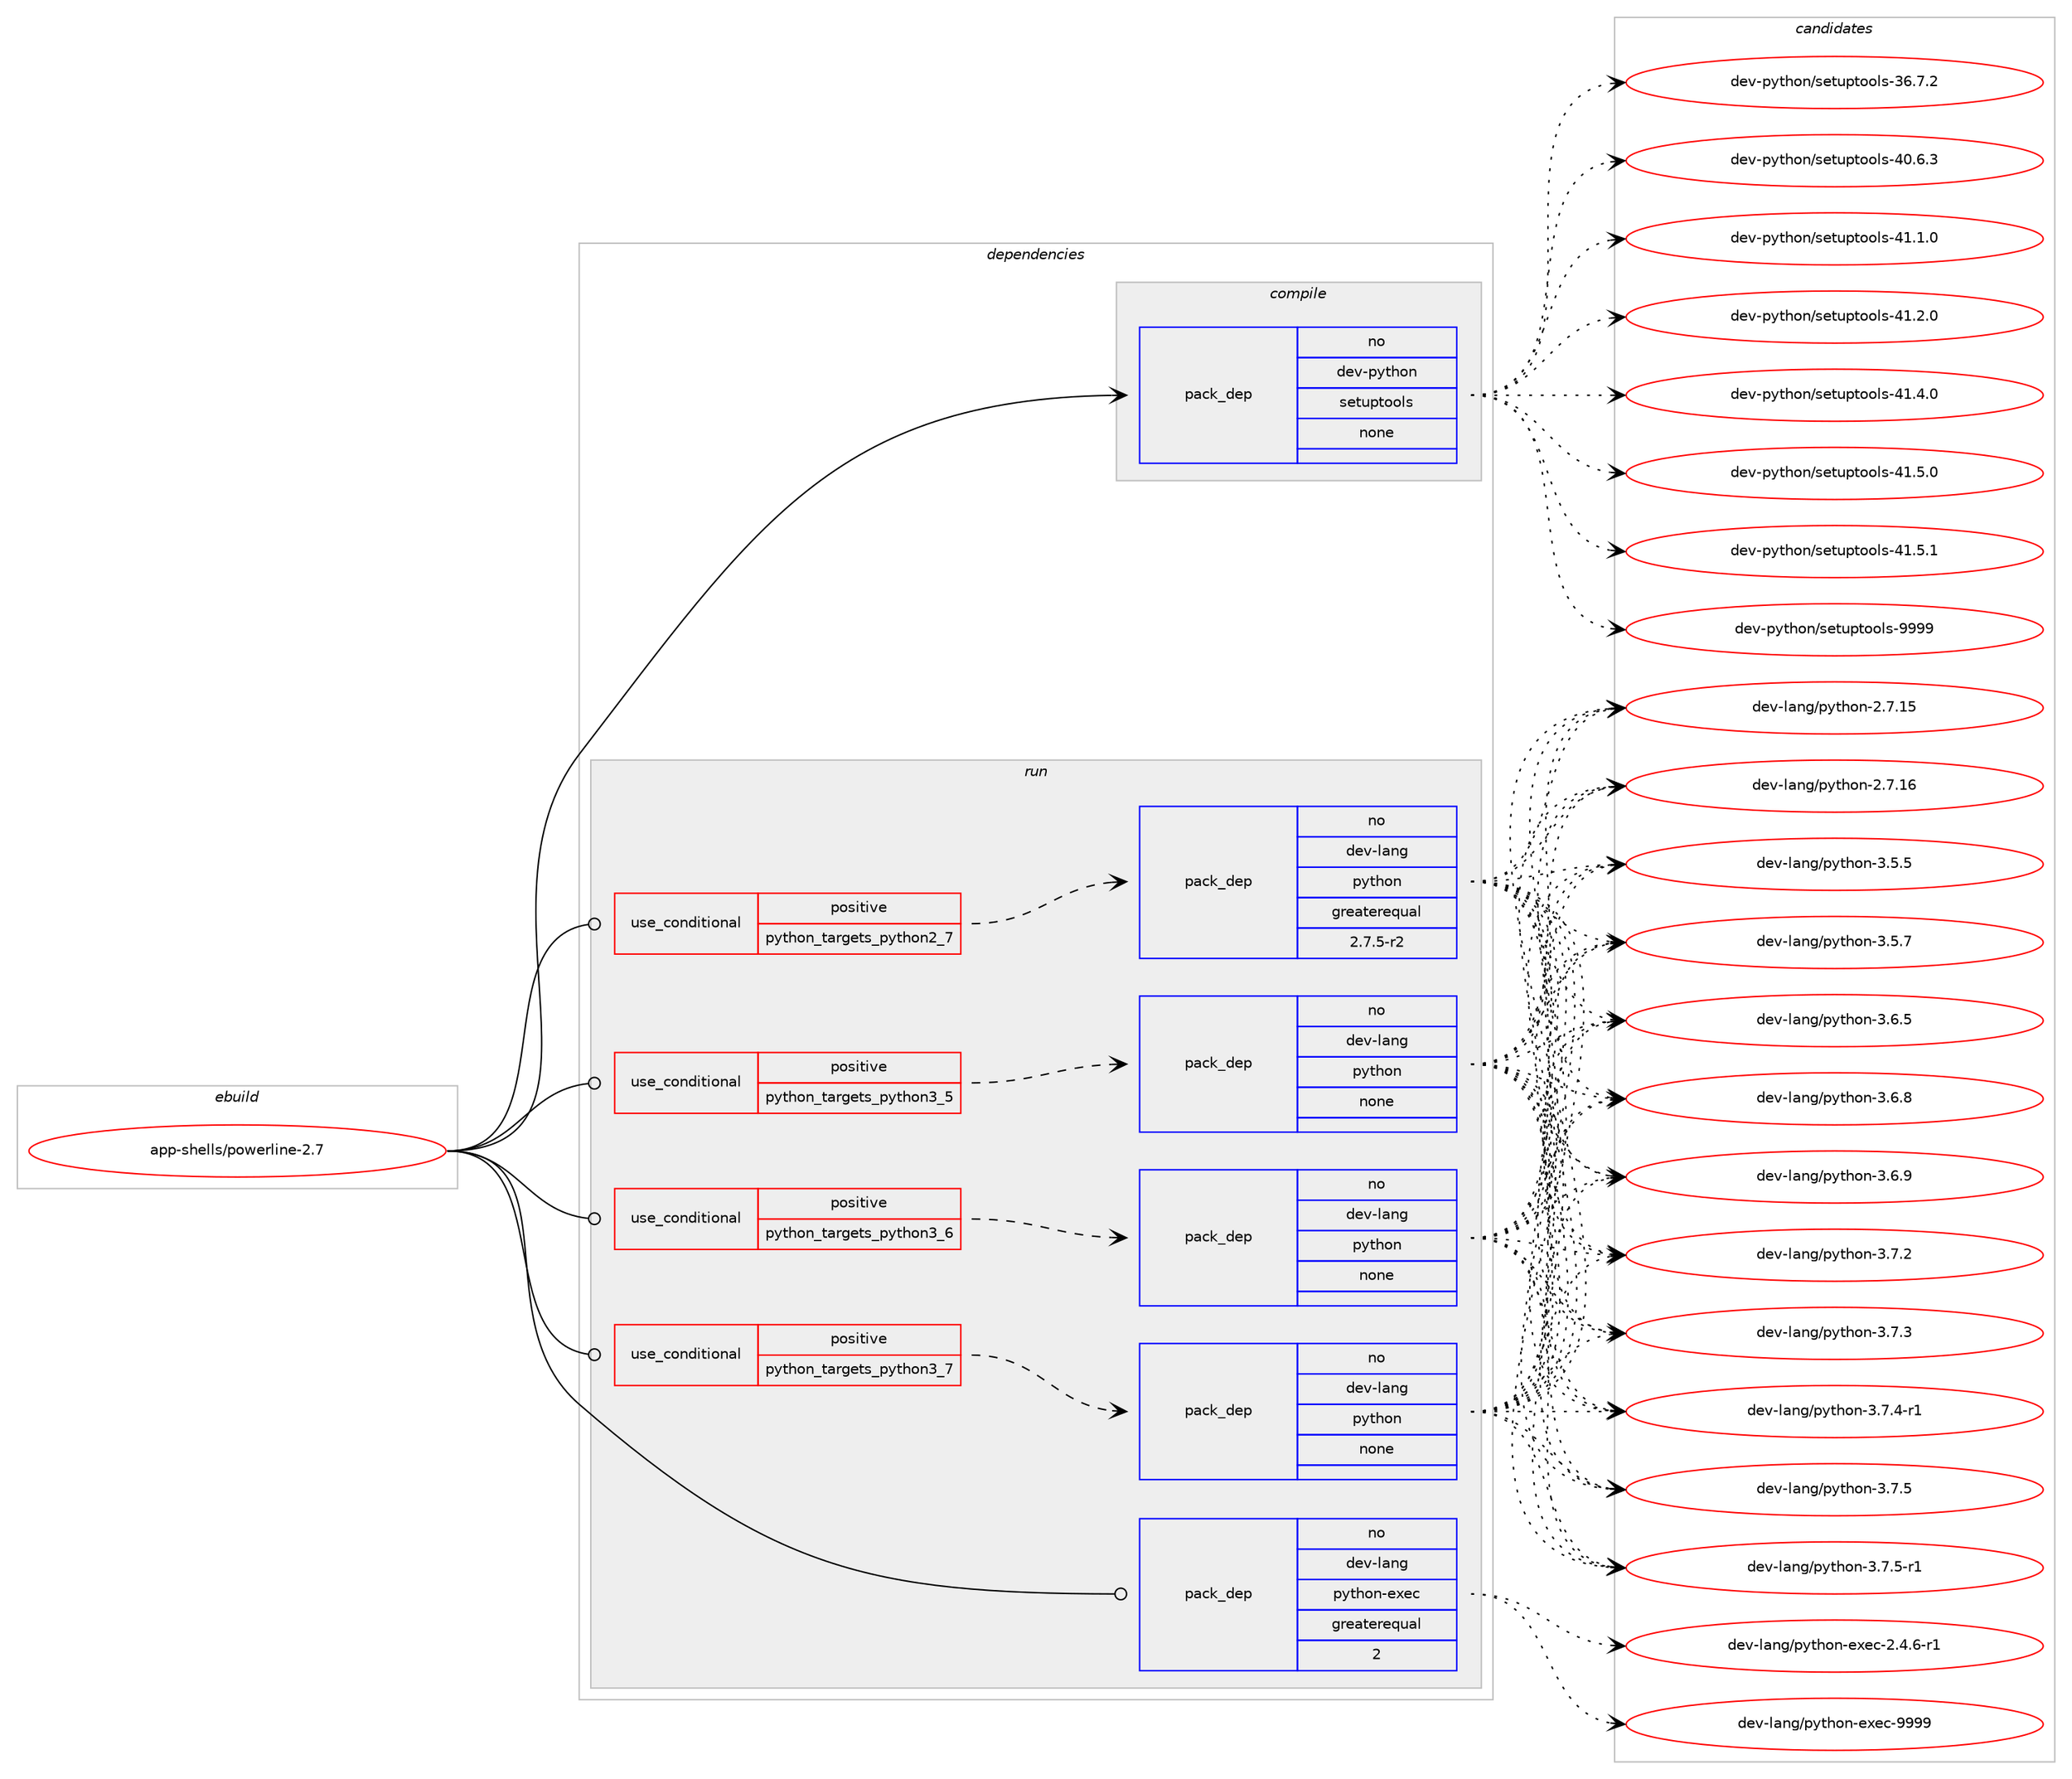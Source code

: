 digraph prolog {

# *************
# Graph options
# *************

newrank=true;
concentrate=true;
compound=true;
graph [rankdir=LR,fontname=Helvetica,fontsize=10,ranksep=1.5];#, ranksep=2.5, nodesep=0.2];
edge  [arrowhead=vee];
node  [fontname=Helvetica,fontsize=10];

# **********
# The ebuild
# **********

subgraph cluster_leftcol {
color=gray;
rank=same;
label=<<i>ebuild</i>>;
id [label="app-shells/powerline-2.7", color=red, width=4, href="../app-shells/powerline-2.7.svg"];
}

# ****************
# The dependencies
# ****************

subgraph cluster_midcol {
color=gray;
label=<<i>dependencies</i>>;
subgraph cluster_compile {
fillcolor="#eeeeee";
style=filled;
label=<<i>compile</i>>;
subgraph pack376941 {
dependency507197 [label=<<TABLE BORDER="0" CELLBORDER="1" CELLSPACING="0" CELLPADDING="4" WIDTH="220"><TR><TD ROWSPAN="6" CELLPADDING="30">pack_dep</TD></TR><TR><TD WIDTH="110">no</TD></TR><TR><TD>dev-python</TD></TR><TR><TD>setuptools</TD></TR><TR><TD>none</TD></TR><TR><TD></TD></TR></TABLE>>, shape=none, color=blue];
}
id:e -> dependency507197:w [weight=20,style="solid",arrowhead="vee"];
}
subgraph cluster_compileandrun {
fillcolor="#eeeeee";
style=filled;
label=<<i>compile and run</i>>;
}
subgraph cluster_run {
fillcolor="#eeeeee";
style=filled;
label=<<i>run</i>>;
subgraph cond121089 {
dependency507198 [label=<<TABLE BORDER="0" CELLBORDER="1" CELLSPACING="0" CELLPADDING="4"><TR><TD ROWSPAN="3" CELLPADDING="10">use_conditional</TD></TR><TR><TD>positive</TD></TR><TR><TD>python_targets_python2_7</TD></TR></TABLE>>, shape=none, color=red];
subgraph pack376942 {
dependency507199 [label=<<TABLE BORDER="0" CELLBORDER="1" CELLSPACING="0" CELLPADDING="4" WIDTH="220"><TR><TD ROWSPAN="6" CELLPADDING="30">pack_dep</TD></TR><TR><TD WIDTH="110">no</TD></TR><TR><TD>dev-lang</TD></TR><TR><TD>python</TD></TR><TR><TD>greaterequal</TD></TR><TR><TD>2.7.5-r2</TD></TR></TABLE>>, shape=none, color=blue];
}
dependency507198:e -> dependency507199:w [weight=20,style="dashed",arrowhead="vee"];
}
id:e -> dependency507198:w [weight=20,style="solid",arrowhead="odot"];
subgraph cond121090 {
dependency507200 [label=<<TABLE BORDER="0" CELLBORDER="1" CELLSPACING="0" CELLPADDING="4"><TR><TD ROWSPAN="3" CELLPADDING="10">use_conditional</TD></TR><TR><TD>positive</TD></TR><TR><TD>python_targets_python3_5</TD></TR></TABLE>>, shape=none, color=red];
subgraph pack376943 {
dependency507201 [label=<<TABLE BORDER="0" CELLBORDER="1" CELLSPACING="0" CELLPADDING="4" WIDTH="220"><TR><TD ROWSPAN="6" CELLPADDING="30">pack_dep</TD></TR><TR><TD WIDTH="110">no</TD></TR><TR><TD>dev-lang</TD></TR><TR><TD>python</TD></TR><TR><TD>none</TD></TR><TR><TD></TD></TR></TABLE>>, shape=none, color=blue];
}
dependency507200:e -> dependency507201:w [weight=20,style="dashed",arrowhead="vee"];
}
id:e -> dependency507200:w [weight=20,style="solid",arrowhead="odot"];
subgraph cond121091 {
dependency507202 [label=<<TABLE BORDER="0" CELLBORDER="1" CELLSPACING="0" CELLPADDING="4"><TR><TD ROWSPAN="3" CELLPADDING="10">use_conditional</TD></TR><TR><TD>positive</TD></TR><TR><TD>python_targets_python3_6</TD></TR></TABLE>>, shape=none, color=red];
subgraph pack376944 {
dependency507203 [label=<<TABLE BORDER="0" CELLBORDER="1" CELLSPACING="0" CELLPADDING="4" WIDTH="220"><TR><TD ROWSPAN="6" CELLPADDING="30">pack_dep</TD></TR><TR><TD WIDTH="110">no</TD></TR><TR><TD>dev-lang</TD></TR><TR><TD>python</TD></TR><TR><TD>none</TD></TR><TR><TD></TD></TR></TABLE>>, shape=none, color=blue];
}
dependency507202:e -> dependency507203:w [weight=20,style="dashed",arrowhead="vee"];
}
id:e -> dependency507202:w [weight=20,style="solid",arrowhead="odot"];
subgraph cond121092 {
dependency507204 [label=<<TABLE BORDER="0" CELLBORDER="1" CELLSPACING="0" CELLPADDING="4"><TR><TD ROWSPAN="3" CELLPADDING="10">use_conditional</TD></TR><TR><TD>positive</TD></TR><TR><TD>python_targets_python3_7</TD></TR></TABLE>>, shape=none, color=red];
subgraph pack376945 {
dependency507205 [label=<<TABLE BORDER="0" CELLBORDER="1" CELLSPACING="0" CELLPADDING="4" WIDTH="220"><TR><TD ROWSPAN="6" CELLPADDING="30">pack_dep</TD></TR><TR><TD WIDTH="110">no</TD></TR><TR><TD>dev-lang</TD></TR><TR><TD>python</TD></TR><TR><TD>none</TD></TR><TR><TD></TD></TR></TABLE>>, shape=none, color=blue];
}
dependency507204:e -> dependency507205:w [weight=20,style="dashed",arrowhead="vee"];
}
id:e -> dependency507204:w [weight=20,style="solid",arrowhead="odot"];
subgraph pack376946 {
dependency507206 [label=<<TABLE BORDER="0" CELLBORDER="1" CELLSPACING="0" CELLPADDING="4" WIDTH="220"><TR><TD ROWSPAN="6" CELLPADDING="30">pack_dep</TD></TR><TR><TD WIDTH="110">no</TD></TR><TR><TD>dev-lang</TD></TR><TR><TD>python-exec</TD></TR><TR><TD>greaterequal</TD></TR><TR><TD>2</TD></TR></TABLE>>, shape=none, color=blue];
}
id:e -> dependency507206:w [weight=20,style="solid",arrowhead="odot"];
}
}

# **************
# The candidates
# **************

subgraph cluster_choices {
rank=same;
color=gray;
label=<<i>candidates</i>>;

subgraph choice376941 {
color=black;
nodesep=1;
choice100101118451121211161041111104711510111611711211611111110811545515446554650 [label="dev-python/setuptools-36.7.2", color=red, width=4,href="../dev-python/setuptools-36.7.2.svg"];
choice100101118451121211161041111104711510111611711211611111110811545524846544651 [label="dev-python/setuptools-40.6.3", color=red, width=4,href="../dev-python/setuptools-40.6.3.svg"];
choice100101118451121211161041111104711510111611711211611111110811545524946494648 [label="dev-python/setuptools-41.1.0", color=red, width=4,href="../dev-python/setuptools-41.1.0.svg"];
choice100101118451121211161041111104711510111611711211611111110811545524946504648 [label="dev-python/setuptools-41.2.0", color=red, width=4,href="../dev-python/setuptools-41.2.0.svg"];
choice100101118451121211161041111104711510111611711211611111110811545524946524648 [label="dev-python/setuptools-41.4.0", color=red, width=4,href="../dev-python/setuptools-41.4.0.svg"];
choice100101118451121211161041111104711510111611711211611111110811545524946534648 [label="dev-python/setuptools-41.5.0", color=red, width=4,href="../dev-python/setuptools-41.5.0.svg"];
choice100101118451121211161041111104711510111611711211611111110811545524946534649 [label="dev-python/setuptools-41.5.1", color=red, width=4,href="../dev-python/setuptools-41.5.1.svg"];
choice10010111845112121116104111110471151011161171121161111111081154557575757 [label="dev-python/setuptools-9999", color=red, width=4,href="../dev-python/setuptools-9999.svg"];
dependency507197:e -> choice100101118451121211161041111104711510111611711211611111110811545515446554650:w [style=dotted,weight="100"];
dependency507197:e -> choice100101118451121211161041111104711510111611711211611111110811545524846544651:w [style=dotted,weight="100"];
dependency507197:e -> choice100101118451121211161041111104711510111611711211611111110811545524946494648:w [style=dotted,weight="100"];
dependency507197:e -> choice100101118451121211161041111104711510111611711211611111110811545524946504648:w [style=dotted,weight="100"];
dependency507197:e -> choice100101118451121211161041111104711510111611711211611111110811545524946524648:w [style=dotted,weight="100"];
dependency507197:e -> choice100101118451121211161041111104711510111611711211611111110811545524946534648:w [style=dotted,weight="100"];
dependency507197:e -> choice100101118451121211161041111104711510111611711211611111110811545524946534649:w [style=dotted,weight="100"];
dependency507197:e -> choice10010111845112121116104111110471151011161171121161111111081154557575757:w [style=dotted,weight="100"];
}
subgraph choice376942 {
color=black;
nodesep=1;
choice10010111845108971101034711212111610411111045504655464953 [label="dev-lang/python-2.7.15", color=red, width=4,href="../dev-lang/python-2.7.15.svg"];
choice10010111845108971101034711212111610411111045504655464954 [label="dev-lang/python-2.7.16", color=red, width=4,href="../dev-lang/python-2.7.16.svg"];
choice100101118451089711010347112121116104111110455146534653 [label="dev-lang/python-3.5.5", color=red, width=4,href="../dev-lang/python-3.5.5.svg"];
choice100101118451089711010347112121116104111110455146534655 [label="dev-lang/python-3.5.7", color=red, width=4,href="../dev-lang/python-3.5.7.svg"];
choice100101118451089711010347112121116104111110455146544653 [label="dev-lang/python-3.6.5", color=red, width=4,href="../dev-lang/python-3.6.5.svg"];
choice100101118451089711010347112121116104111110455146544656 [label="dev-lang/python-3.6.8", color=red, width=4,href="../dev-lang/python-3.6.8.svg"];
choice100101118451089711010347112121116104111110455146544657 [label="dev-lang/python-3.6.9", color=red, width=4,href="../dev-lang/python-3.6.9.svg"];
choice100101118451089711010347112121116104111110455146554650 [label="dev-lang/python-3.7.2", color=red, width=4,href="../dev-lang/python-3.7.2.svg"];
choice100101118451089711010347112121116104111110455146554651 [label="dev-lang/python-3.7.3", color=red, width=4,href="../dev-lang/python-3.7.3.svg"];
choice1001011184510897110103471121211161041111104551465546524511449 [label="dev-lang/python-3.7.4-r1", color=red, width=4,href="../dev-lang/python-3.7.4-r1.svg"];
choice100101118451089711010347112121116104111110455146554653 [label="dev-lang/python-3.7.5", color=red, width=4,href="../dev-lang/python-3.7.5.svg"];
choice1001011184510897110103471121211161041111104551465546534511449 [label="dev-lang/python-3.7.5-r1", color=red, width=4,href="../dev-lang/python-3.7.5-r1.svg"];
dependency507199:e -> choice10010111845108971101034711212111610411111045504655464953:w [style=dotted,weight="100"];
dependency507199:e -> choice10010111845108971101034711212111610411111045504655464954:w [style=dotted,weight="100"];
dependency507199:e -> choice100101118451089711010347112121116104111110455146534653:w [style=dotted,weight="100"];
dependency507199:e -> choice100101118451089711010347112121116104111110455146534655:w [style=dotted,weight="100"];
dependency507199:e -> choice100101118451089711010347112121116104111110455146544653:w [style=dotted,weight="100"];
dependency507199:e -> choice100101118451089711010347112121116104111110455146544656:w [style=dotted,weight="100"];
dependency507199:e -> choice100101118451089711010347112121116104111110455146544657:w [style=dotted,weight="100"];
dependency507199:e -> choice100101118451089711010347112121116104111110455146554650:w [style=dotted,weight="100"];
dependency507199:e -> choice100101118451089711010347112121116104111110455146554651:w [style=dotted,weight="100"];
dependency507199:e -> choice1001011184510897110103471121211161041111104551465546524511449:w [style=dotted,weight="100"];
dependency507199:e -> choice100101118451089711010347112121116104111110455146554653:w [style=dotted,weight="100"];
dependency507199:e -> choice1001011184510897110103471121211161041111104551465546534511449:w [style=dotted,weight="100"];
}
subgraph choice376943 {
color=black;
nodesep=1;
choice10010111845108971101034711212111610411111045504655464953 [label="dev-lang/python-2.7.15", color=red, width=4,href="../dev-lang/python-2.7.15.svg"];
choice10010111845108971101034711212111610411111045504655464954 [label="dev-lang/python-2.7.16", color=red, width=4,href="../dev-lang/python-2.7.16.svg"];
choice100101118451089711010347112121116104111110455146534653 [label="dev-lang/python-3.5.5", color=red, width=4,href="../dev-lang/python-3.5.5.svg"];
choice100101118451089711010347112121116104111110455146534655 [label="dev-lang/python-3.5.7", color=red, width=4,href="../dev-lang/python-3.5.7.svg"];
choice100101118451089711010347112121116104111110455146544653 [label="dev-lang/python-3.6.5", color=red, width=4,href="../dev-lang/python-3.6.5.svg"];
choice100101118451089711010347112121116104111110455146544656 [label="dev-lang/python-3.6.8", color=red, width=4,href="../dev-lang/python-3.6.8.svg"];
choice100101118451089711010347112121116104111110455146544657 [label="dev-lang/python-3.6.9", color=red, width=4,href="../dev-lang/python-3.6.9.svg"];
choice100101118451089711010347112121116104111110455146554650 [label="dev-lang/python-3.7.2", color=red, width=4,href="../dev-lang/python-3.7.2.svg"];
choice100101118451089711010347112121116104111110455146554651 [label="dev-lang/python-3.7.3", color=red, width=4,href="../dev-lang/python-3.7.3.svg"];
choice1001011184510897110103471121211161041111104551465546524511449 [label="dev-lang/python-3.7.4-r1", color=red, width=4,href="../dev-lang/python-3.7.4-r1.svg"];
choice100101118451089711010347112121116104111110455146554653 [label="dev-lang/python-3.7.5", color=red, width=4,href="../dev-lang/python-3.7.5.svg"];
choice1001011184510897110103471121211161041111104551465546534511449 [label="dev-lang/python-3.7.5-r1", color=red, width=4,href="../dev-lang/python-3.7.5-r1.svg"];
dependency507201:e -> choice10010111845108971101034711212111610411111045504655464953:w [style=dotted,weight="100"];
dependency507201:e -> choice10010111845108971101034711212111610411111045504655464954:w [style=dotted,weight="100"];
dependency507201:e -> choice100101118451089711010347112121116104111110455146534653:w [style=dotted,weight="100"];
dependency507201:e -> choice100101118451089711010347112121116104111110455146534655:w [style=dotted,weight="100"];
dependency507201:e -> choice100101118451089711010347112121116104111110455146544653:w [style=dotted,weight="100"];
dependency507201:e -> choice100101118451089711010347112121116104111110455146544656:w [style=dotted,weight="100"];
dependency507201:e -> choice100101118451089711010347112121116104111110455146544657:w [style=dotted,weight="100"];
dependency507201:e -> choice100101118451089711010347112121116104111110455146554650:w [style=dotted,weight="100"];
dependency507201:e -> choice100101118451089711010347112121116104111110455146554651:w [style=dotted,weight="100"];
dependency507201:e -> choice1001011184510897110103471121211161041111104551465546524511449:w [style=dotted,weight="100"];
dependency507201:e -> choice100101118451089711010347112121116104111110455146554653:w [style=dotted,weight="100"];
dependency507201:e -> choice1001011184510897110103471121211161041111104551465546534511449:w [style=dotted,weight="100"];
}
subgraph choice376944 {
color=black;
nodesep=1;
choice10010111845108971101034711212111610411111045504655464953 [label="dev-lang/python-2.7.15", color=red, width=4,href="../dev-lang/python-2.7.15.svg"];
choice10010111845108971101034711212111610411111045504655464954 [label="dev-lang/python-2.7.16", color=red, width=4,href="../dev-lang/python-2.7.16.svg"];
choice100101118451089711010347112121116104111110455146534653 [label="dev-lang/python-3.5.5", color=red, width=4,href="../dev-lang/python-3.5.5.svg"];
choice100101118451089711010347112121116104111110455146534655 [label="dev-lang/python-3.5.7", color=red, width=4,href="../dev-lang/python-3.5.7.svg"];
choice100101118451089711010347112121116104111110455146544653 [label="dev-lang/python-3.6.5", color=red, width=4,href="../dev-lang/python-3.6.5.svg"];
choice100101118451089711010347112121116104111110455146544656 [label="dev-lang/python-3.6.8", color=red, width=4,href="../dev-lang/python-3.6.8.svg"];
choice100101118451089711010347112121116104111110455146544657 [label="dev-lang/python-3.6.9", color=red, width=4,href="../dev-lang/python-3.6.9.svg"];
choice100101118451089711010347112121116104111110455146554650 [label="dev-lang/python-3.7.2", color=red, width=4,href="../dev-lang/python-3.7.2.svg"];
choice100101118451089711010347112121116104111110455146554651 [label="dev-lang/python-3.7.3", color=red, width=4,href="../dev-lang/python-3.7.3.svg"];
choice1001011184510897110103471121211161041111104551465546524511449 [label="dev-lang/python-3.7.4-r1", color=red, width=4,href="../dev-lang/python-3.7.4-r1.svg"];
choice100101118451089711010347112121116104111110455146554653 [label="dev-lang/python-3.7.5", color=red, width=4,href="../dev-lang/python-3.7.5.svg"];
choice1001011184510897110103471121211161041111104551465546534511449 [label="dev-lang/python-3.7.5-r1", color=red, width=4,href="../dev-lang/python-3.7.5-r1.svg"];
dependency507203:e -> choice10010111845108971101034711212111610411111045504655464953:w [style=dotted,weight="100"];
dependency507203:e -> choice10010111845108971101034711212111610411111045504655464954:w [style=dotted,weight="100"];
dependency507203:e -> choice100101118451089711010347112121116104111110455146534653:w [style=dotted,weight="100"];
dependency507203:e -> choice100101118451089711010347112121116104111110455146534655:w [style=dotted,weight="100"];
dependency507203:e -> choice100101118451089711010347112121116104111110455146544653:w [style=dotted,weight="100"];
dependency507203:e -> choice100101118451089711010347112121116104111110455146544656:w [style=dotted,weight="100"];
dependency507203:e -> choice100101118451089711010347112121116104111110455146544657:w [style=dotted,weight="100"];
dependency507203:e -> choice100101118451089711010347112121116104111110455146554650:w [style=dotted,weight="100"];
dependency507203:e -> choice100101118451089711010347112121116104111110455146554651:w [style=dotted,weight="100"];
dependency507203:e -> choice1001011184510897110103471121211161041111104551465546524511449:w [style=dotted,weight="100"];
dependency507203:e -> choice100101118451089711010347112121116104111110455146554653:w [style=dotted,weight="100"];
dependency507203:e -> choice1001011184510897110103471121211161041111104551465546534511449:w [style=dotted,weight="100"];
}
subgraph choice376945 {
color=black;
nodesep=1;
choice10010111845108971101034711212111610411111045504655464953 [label="dev-lang/python-2.7.15", color=red, width=4,href="../dev-lang/python-2.7.15.svg"];
choice10010111845108971101034711212111610411111045504655464954 [label="dev-lang/python-2.7.16", color=red, width=4,href="../dev-lang/python-2.7.16.svg"];
choice100101118451089711010347112121116104111110455146534653 [label="dev-lang/python-3.5.5", color=red, width=4,href="../dev-lang/python-3.5.5.svg"];
choice100101118451089711010347112121116104111110455146534655 [label="dev-lang/python-3.5.7", color=red, width=4,href="../dev-lang/python-3.5.7.svg"];
choice100101118451089711010347112121116104111110455146544653 [label="dev-lang/python-3.6.5", color=red, width=4,href="../dev-lang/python-3.6.5.svg"];
choice100101118451089711010347112121116104111110455146544656 [label="dev-lang/python-3.6.8", color=red, width=4,href="../dev-lang/python-3.6.8.svg"];
choice100101118451089711010347112121116104111110455146544657 [label="dev-lang/python-3.6.9", color=red, width=4,href="../dev-lang/python-3.6.9.svg"];
choice100101118451089711010347112121116104111110455146554650 [label="dev-lang/python-3.7.2", color=red, width=4,href="../dev-lang/python-3.7.2.svg"];
choice100101118451089711010347112121116104111110455146554651 [label="dev-lang/python-3.7.3", color=red, width=4,href="../dev-lang/python-3.7.3.svg"];
choice1001011184510897110103471121211161041111104551465546524511449 [label="dev-lang/python-3.7.4-r1", color=red, width=4,href="../dev-lang/python-3.7.4-r1.svg"];
choice100101118451089711010347112121116104111110455146554653 [label="dev-lang/python-3.7.5", color=red, width=4,href="../dev-lang/python-3.7.5.svg"];
choice1001011184510897110103471121211161041111104551465546534511449 [label="dev-lang/python-3.7.5-r1", color=red, width=4,href="../dev-lang/python-3.7.5-r1.svg"];
dependency507205:e -> choice10010111845108971101034711212111610411111045504655464953:w [style=dotted,weight="100"];
dependency507205:e -> choice10010111845108971101034711212111610411111045504655464954:w [style=dotted,weight="100"];
dependency507205:e -> choice100101118451089711010347112121116104111110455146534653:w [style=dotted,weight="100"];
dependency507205:e -> choice100101118451089711010347112121116104111110455146534655:w [style=dotted,weight="100"];
dependency507205:e -> choice100101118451089711010347112121116104111110455146544653:w [style=dotted,weight="100"];
dependency507205:e -> choice100101118451089711010347112121116104111110455146544656:w [style=dotted,weight="100"];
dependency507205:e -> choice100101118451089711010347112121116104111110455146544657:w [style=dotted,weight="100"];
dependency507205:e -> choice100101118451089711010347112121116104111110455146554650:w [style=dotted,weight="100"];
dependency507205:e -> choice100101118451089711010347112121116104111110455146554651:w [style=dotted,weight="100"];
dependency507205:e -> choice1001011184510897110103471121211161041111104551465546524511449:w [style=dotted,weight="100"];
dependency507205:e -> choice100101118451089711010347112121116104111110455146554653:w [style=dotted,weight="100"];
dependency507205:e -> choice1001011184510897110103471121211161041111104551465546534511449:w [style=dotted,weight="100"];
}
subgraph choice376946 {
color=black;
nodesep=1;
choice10010111845108971101034711212111610411111045101120101994550465246544511449 [label="dev-lang/python-exec-2.4.6-r1", color=red, width=4,href="../dev-lang/python-exec-2.4.6-r1.svg"];
choice10010111845108971101034711212111610411111045101120101994557575757 [label="dev-lang/python-exec-9999", color=red, width=4,href="../dev-lang/python-exec-9999.svg"];
dependency507206:e -> choice10010111845108971101034711212111610411111045101120101994550465246544511449:w [style=dotted,weight="100"];
dependency507206:e -> choice10010111845108971101034711212111610411111045101120101994557575757:w [style=dotted,weight="100"];
}
}

}
